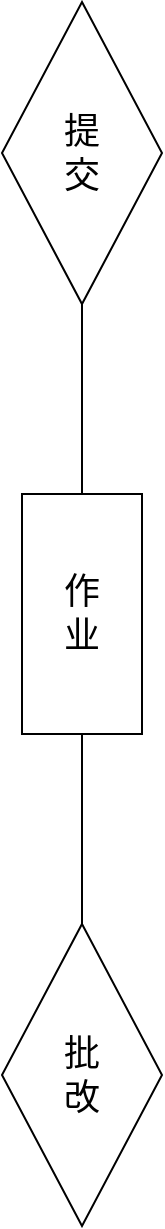 <mxfile version="21.7.4" type="github">
  <diagram name="第 1 页" id="fztT0TS0Hl8Yx6Aiy8Um">
    <mxGraphModel dx="1760" dy="904" grid="0" gridSize="10" guides="1" tooltips="1" connect="1" arrows="1" fold="1" page="0" pageScale="1" pageWidth="827" pageHeight="1169" math="0" shadow="0">
      <root>
        <mxCell id="0" />
        <mxCell id="1" parent="0" />
        <mxCell id="9f5K68HsveSYitVbKRxB-1" value="&lt;font style=&quot;font-size: 18px;&quot;&gt;作&lt;br&gt;业&lt;/font&gt;" style="rounded=0;whiteSpace=wrap;html=1;direction=south;" vertex="1" parent="1">
          <mxGeometry x="130" y="579" width="60" height="120" as="geometry" />
        </mxCell>
        <mxCell id="9f5K68HsveSYitVbKRxB-2" value="&lt;font style=&quot;font-size: 18px;&quot;&gt;提&lt;br&gt;交&lt;/font&gt;" style="rhombus;whiteSpace=wrap;html=1;" vertex="1" parent="1">
          <mxGeometry x="120" y="333" width="80" height="151" as="geometry" />
        </mxCell>
        <mxCell id="9f5K68HsveSYitVbKRxB-3" value="&lt;span style=&quot;font-size: 18px;&quot;&gt;批&lt;br&gt;改&lt;/span&gt;" style="rhombus;whiteSpace=wrap;html=1;" vertex="1" parent="1">
          <mxGeometry x="120" y="794" width="80" height="151" as="geometry" />
        </mxCell>
        <mxCell id="9f5K68HsveSYitVbKRxB-4" value="" style="endArrow=none;html=1;rounded=0;entryX=0.5;entryY=1;entryDx=0;entryDy=0;exitX=0;exitY=0.5;exitDx=0;exitDy=0;" edge="1" parent="1" source="9f5K68HsveSYitVbKRxB-1" target="9f5K68HsveSYitVbKRxB-2">
          <mxGeometry width="50" height="50" relative="1" as="geometry">
            <mxPoint x="437" y="645" as="sourcePoint" />
            <mxPoint x="487" y="595" as="targetPoint" />
          </mxGeometry>
        </mxCell>
        <mxCell id="9f5K68HsveSYitVbKRxB-5" value="" style="endArrow=none;html=1;rounded=0;exitX=0.5;exitY=0;exitDx=0;exitDy=0;entryX=1;entryY=0.5;entryDx=0;entryDy=0;" edge="1" parent="1" source="9f5K68HsveSYitVbKRxB-3" target="9f5K68HsveSYitVbKRxB-1">
          <mxGeometry width="50" height="50" relative="1" as="geometry">
            <mxPoint x="437" y="645" as="sourcePoint" />
            <mxPoint x="487" y="595" as="targetPoint" />
          </mxGeometry>
        </mxCell>
      </root>
    </mxGraphModel>
  </diagram>
</mxfile>
